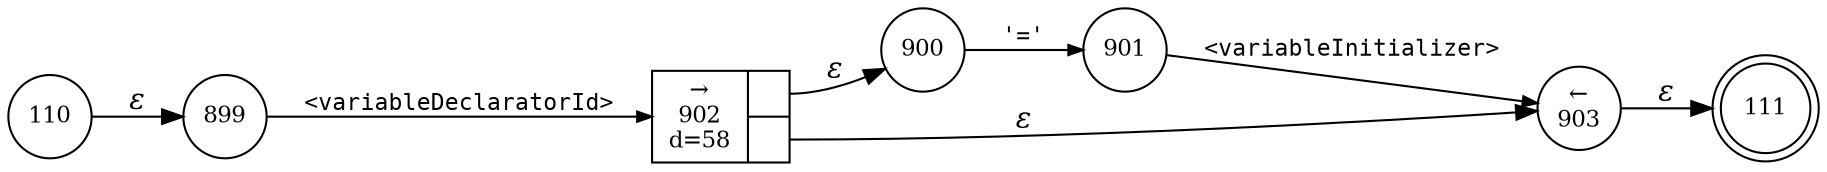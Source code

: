 digraph ATN {
rankdir=LR;
s111[fontsize=11, label="111", shape=doublecircle, fixedsize=true, width=.6];
s899[fontsize=11,label="899", shape=circle, fixedsize=true, width=.55, peripheries=1];
s900[fontsize=11,label="900", shape=circle, fixedsize=true, width=.55, peripheries=1];
s901[fontsize=11,label="901", shape=circle, fixedsize=true, width=.55, peripheries=1];
s902[fontsize=11,label="{&rarr;\n902\nd=58|{<p0>|<p1>}}", shape=record, fixedsize=false, peripheries=1];
s903[fontsize=11,label="&larr;\n903", shape=circle, fixedsize=true, width=.55, peripheries=1];
s110[fontsize=11,label="110", shape=circle, fixedsize=true, width=.55, peripheries=1];
s110 -> s899 [fontname="Times-Italic", label="&epsilon;"];
s899 -> s902 [fontsize=11, fontname="Courier", arrowsize=.7, label = "<variableDeclaratorId>", arrowhead = normal];
s902:p0 -> s900 [fontname="Times-Italic", label="&epsilon;"];
s902:p1 -> s903 [fontname="Times-Italic", label="&epsilon;"];
s900 -> s901 [fontsize=11, fontname="Courier", arrowsize=.7, label = "'='", arrowhead = normal];
s903 -> s111 [fontname="Times-Italic", label="&epsilon;"];
s901 -> s903 [fontsize=11, fontname="Courier", arrowsize=.7, label = "<variableInitializer>", arrowhead = normal];
}